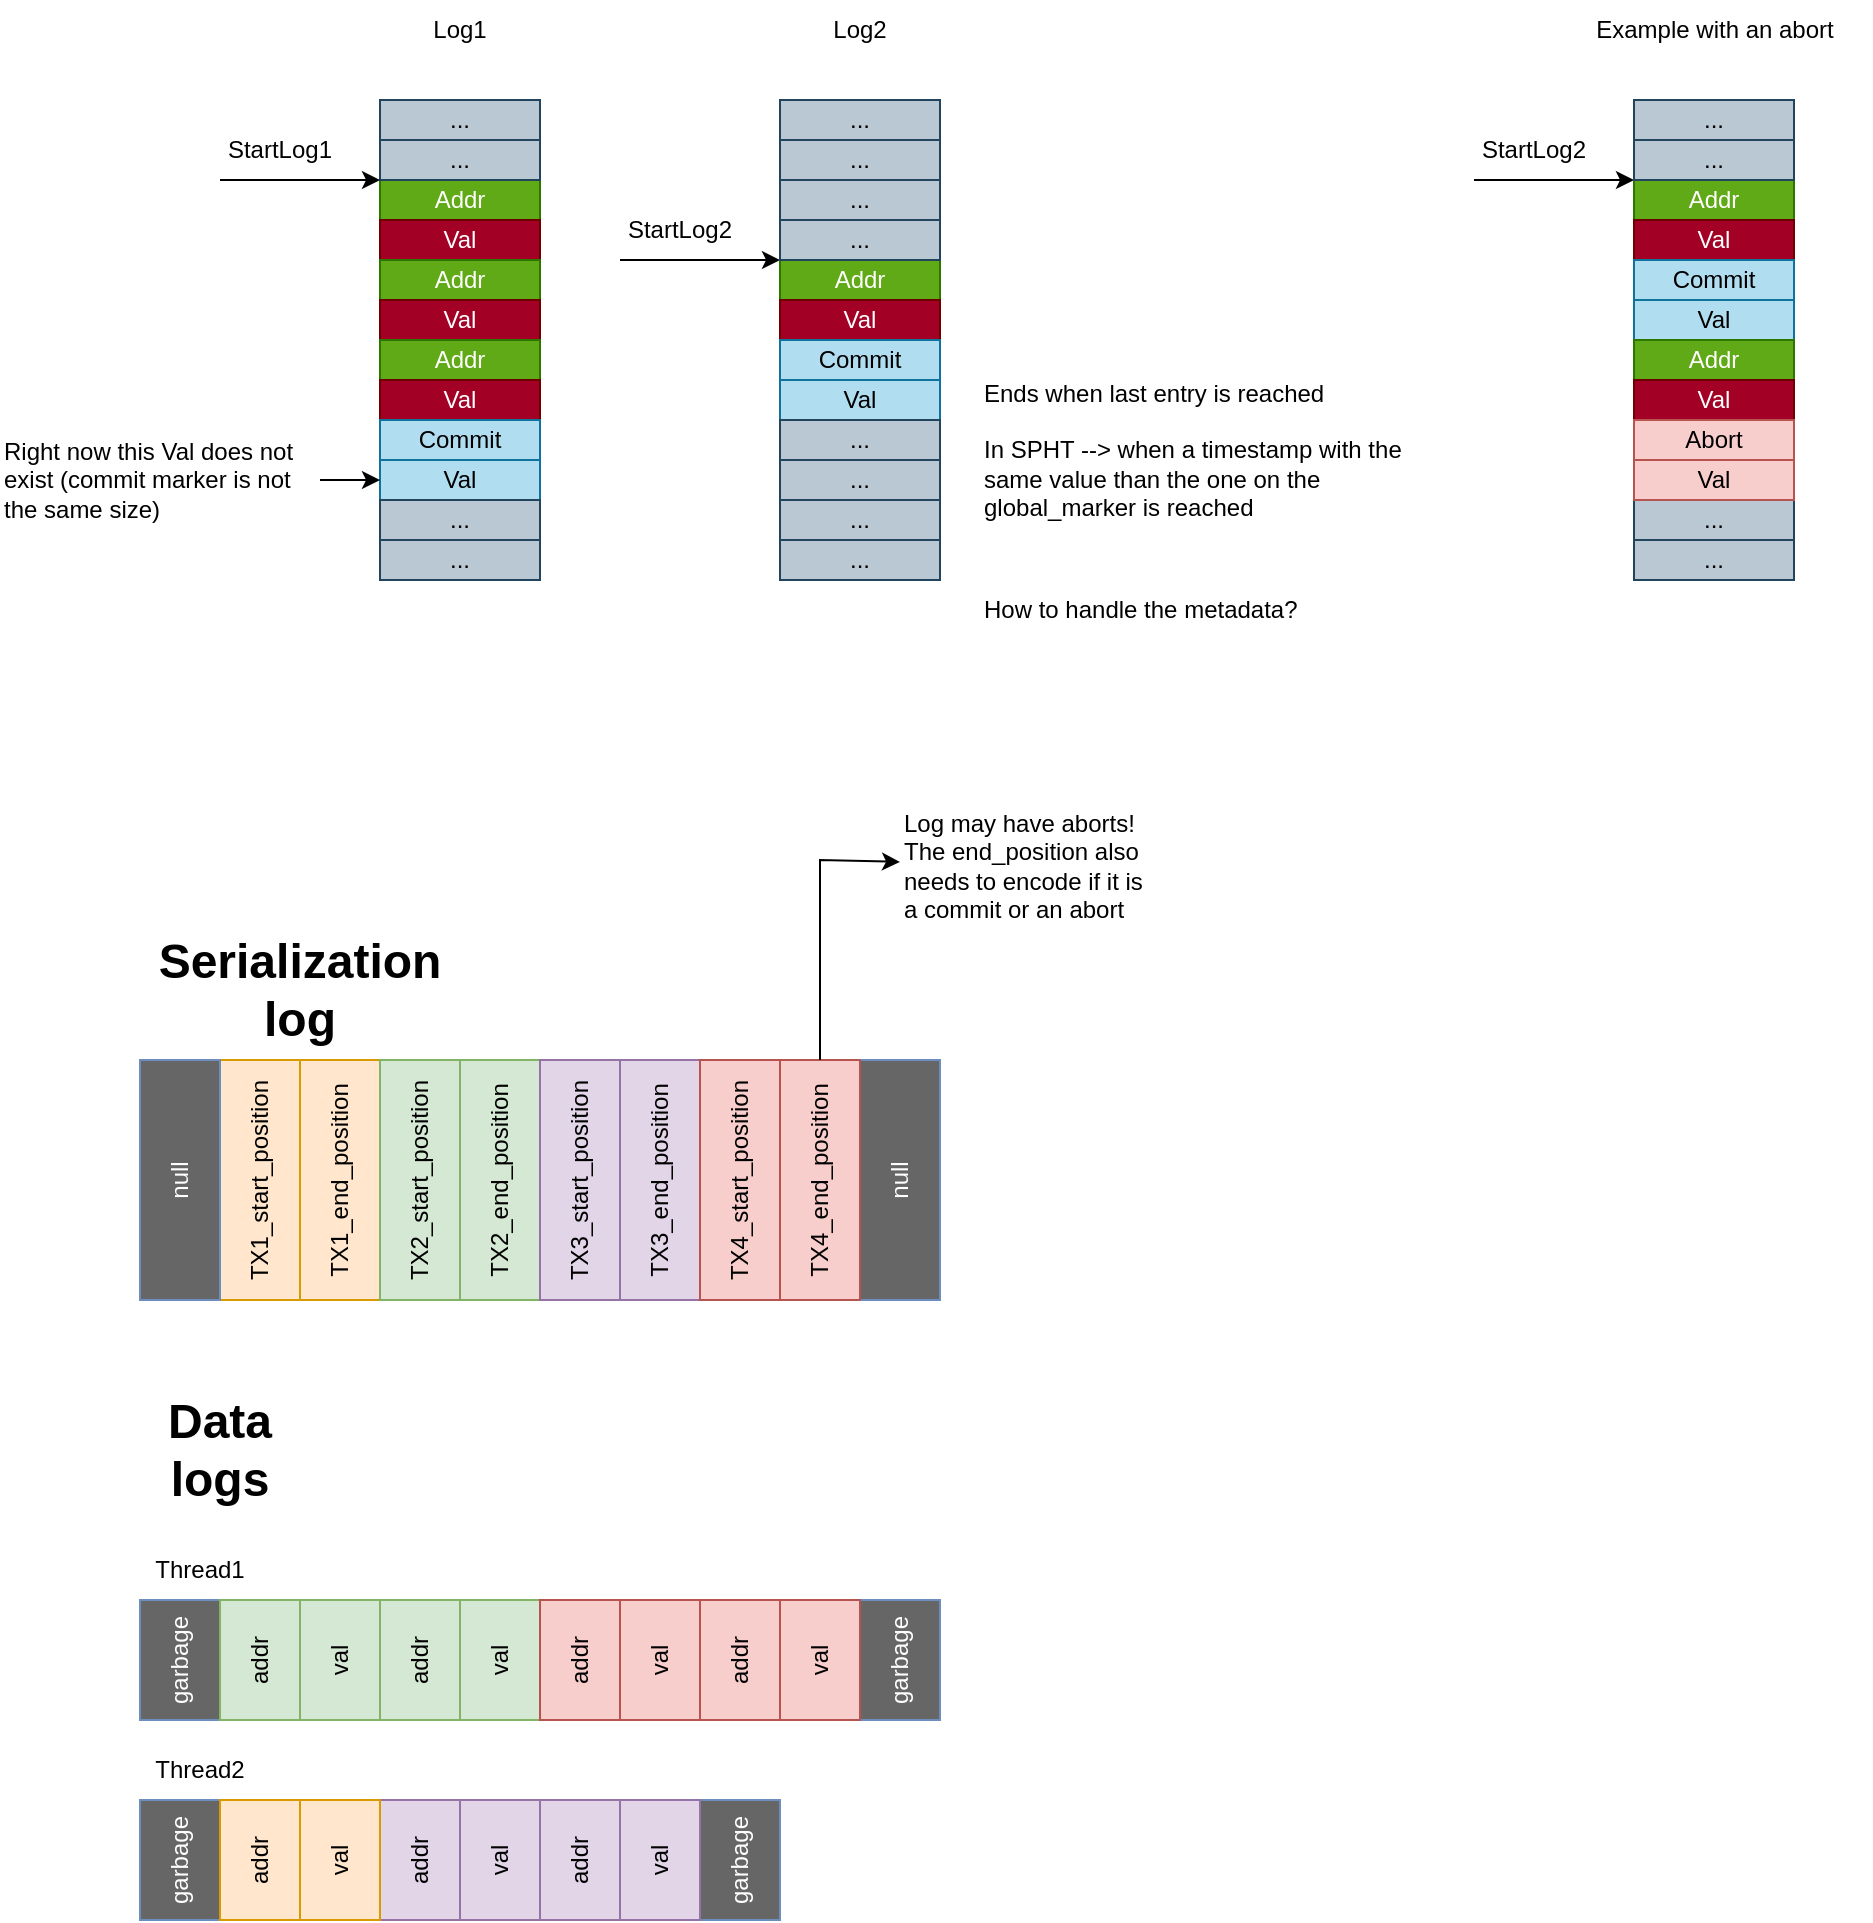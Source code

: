 <mxfile version="22.0.2" type="device">
  <diagram name="Page-1" id="jSwk2UsZK38M2BtxBd2l">
    <mxGraphModel dx="1535" dy="512" grid="1" gridSize="10" guides="1" tooltips="1" connect="1" arrows="1" fold="1" page="1" pageScale="1" pageWidth="827" pageHeight="1169" background="#ffffff" math="0" shadow="0">
      <root>
        <mxCell id="0" />
        <mxCell id="1" parent="0" />
        <mxCell id="Jv5nKYyLqeu4Lw8fR_uo-1" value="Addr" style="rounded=0;whiteSpace=wrap;html=1;fillColor=#60a917;fontColor=#ffffff;strokeColor=#2D7600;" vertex="1" parent="1">
          <mxGeometry x="120" y="320" width="80" height="20" as="geometry" />
        </mxCell>
        <mxCell id="Jv5nKYyLqeu4Lw8fR_uo-2" value="Log1" style="text;html=1;strokeColor=none;fillColor=none;align=center;verticalAlign=middle;whiteSpace=wrap;rounded=0;" vertex="1" parent="1">
          <mxGeometry x="130" y="230" width="60" height="30" as="geometry" />
        </mxCell>
        <mxCell id="Jv5nKYyLqeu4Lw8fR_uo-3" value="Log2" style="text;html=1;strokeColor=none;fillColor=none;align=center;verticalAlign=middle;whiteSpace=wrap;rounded=0;" vertex="1" parent="1">
          <mxGeometry x="330" y="230" width="60" height="30" as="geometry" />
        </mxCell>
        <mxCell id="Jv5nKYyLqeu4Lw8fR_uo-6" value="Val" style="rounded=0;whiteSpace=wrap;html=1;fillColor=#a20025;fontColor=#ffffff;strokeColor=#6F0000;" vertex="1" parent="1">
          <mxGeometry x="120" y="340" width="80" height="20" as="geometry" />
        </mxCell>
        <mxCell id="Jv5nKYyLqeu4Lw8fR_uo-7" value="Addr" style="rounded=0;whiteSpace=wrap;html=1;fillColor=#60a917;fontColor=#ffffff;strokeColor=#2D7600;" vertex="1" parent="1">
          <mxGeometry x="120" y="360" width="80" height="20" as="geometry" />
        </mxCell>
        <mxCell id="Jv5nKYyLqeu4Lw8fR_uo-8" value="Val" style="rounded=0;whiteSpace=wrap;html=1;fillColor=#a20025;fontColor=#ffffff;strokeColor=#6F0000;" vertex="1" parent="1">
          <mxGeometry x="120" y="380" width="80" height="20" as="geometry" />
        </mxCell>
        <mxCell id="Jv5nKYyLqeu4Lw8fR_uo-9" value="Addr" style="rounded=0;whiteSpace=wrap;html=1;fillColor=#60a917;fontColor=#ffffff;strokeColor=#2D7600;" vertex="1" parent="1">
          <mxGeometry x="120" y="400" width="80" height="20" as="geometry" />
        </mxCell>
        <mxCell id="Jv5nKYyLqeu4Lw8fR_uo-10" value="Val" style="rounded=0;whiteSpace=wrap;html=1;fillColor=#a20025;fontColor=#ffffff;strokeColor=#6F0000;" vertex="1" parent="1">
          <mxGeometry x="120" y="420" width="80" height="20" as="geometry" />
        </mxCell>
        <mxCell id="Jv5nKYyLqeu4Lw8fR_uo-11" value="Commit" style="rounded=0;whiteSpace=wrap;html=1;fillColor=#b1ddf0;strokeColor=#10739e;" vertex="1" parent="1">
          <mxGeometry x="120" y="440" width="80" height="20" as="geometry" />
        </mxCell>
        <mxCell id="Jv5nKYyLqeu4Lw8fR_uo-12" value="Val" style="rounded=0;whiteSpace=wrap;html=1;fillColor=#b1ddf0;strokeColor=#10739e;" vertex="1" parent="1">
          <mxGeometry x="120" y="460" width="80" height="20" as="geometry" />
        </mxCell>
        <mxCell id="Jv5nKYyLqeu4Lw8fR_uo-13" value="..." style="rounded=0;whiteSpace=wrap;html=1;fillColor=#bac8d3;strokeColor=#23445d;" vertex="1" parent="1">
          <mxGeometry x="120" y="280" width="80" height="20" as="geometry" />
        </mxCell>
        <mxCell id="Jv5nKYyLqeu4Lw8fR_uo-14" value="..." style="rounded=0;whiteSpace=wrap;html=1;fillColor=#bac8d3;strokeColor=#23445d;" vertex="1" parent="1">
          <mxGeometry x="120" y="300" width="80" height="20" as="geometry" />
        </mxCell>
        <mxCell id="Jv5nKYyLqeu4Lw8fR_uo-15" value="..." style="rounded=0;whiteSpace=wrap;html=1;fillColor=#bac8d3;strokeColor=#23445d;" vertex="1" parent="1">
          <mxGeometry x="120" y="480" width="80" height="20" as="geometry" />
        </mxCell>
        <mxCell id="Jv5nKYyLqeu4Lw8fR_uo-16" value="..." style="rounded=0;whiteSpace=wrap;html=1;fillColor=#bac8d3;strokeColor=#23445d;" vertex="1" parent="1">
          <mxGeometry x="120" y="500" width="80" height="20" as="geometry" />
        </mxCell>
        <mxCell id="Jv5nKYyLqeu4Lw8fR_uo-17" value="" style="endArrow=classic;html=1;rounded=0;" edge="1" parent="1">
          <mxGeometry width="50" height="50" relative="1" as="geometry">
            <mxPoint x="40" y="320" as="sourcePoint" />
            <mxPoint x="120" y="320" as="targetPoint" />
          </mxGeometry>
        </mxCell>
        <mxCell id="Jv5nKYyLqeu4Lw8fR_uo-18" value="StartLog1" style="text;html=1;strokeColor=none;fillColor=none;align=center;verticalAlign=middle;whiteSpace=wrap;rounded=0;" vertex="1" parent="1">
          <mxGeometry x="40" y="290" width="60" height="30" as="geometry" />
        </mxCell>
        <mxCell id="Jv5nKYyLqeu4Lw8fR_uo-21" value="Addr" style="rounded=0;whiteSpace=wrap;html=1;fillColor=#60a917;fontColor=#ffffff;strokeColor=#2D7600;" vertex="1" parent="1">
          <mxGeometry x="320" y="360" width="80" height="20" as="geometry" />
        </mxCell>
        <mxCell id="Jv5nKYyLqeu4Lw8fR_uo-22" value="Val" style="rounded=0;whiteSpace=wrap;html=1;fillColor=#a20025;fontColor=#ffffff;strokeColor=#6F0000;" vertex="1" parent="1">
          <mxGeometry x="320" y="380" width="80" height="20" as="geometry" />
        </mxCell>
        <mxCell id="Jv5nKYyLqeu4Lw8fR_uo-25" value="Commit" style="rounded=0;whiteSpace=wrap;html=1;fillColor=#b1ddf0;strokeColor=#10739e;" vertex="1" parent="1">
          <mxGeometry x="320" y="400" width="80" height="20" as="geometry" />
        </mxCell>
        <mxCell id="Jv5nKYyLqeu4Lw8fR_uo-26" value="Val" style="rounded=0;whiteSpace=wrap;html=1;fillColor=#b1ddf0;strokeColor=#10739e;" vertex="1" parent="1">
          <mxGeometry x="320" y="420" width="80" height="20" as="geometry" />
        </mxCell>
        <mxCell id="Jv5nKYyLqeu4Lw8fR_uo-27" value="..." style="rounded=0;whiteSpace=wrap;html=1;fillColor=#bac8d3;strokeColor=#23445d;" vertex="1" parent="1">
          <mxGeometry x="320" y="280" width="80" height="20" as="geometry" />
        </mxCell>
        <mxCell id="Jv5nKYyLqeu4Lw8fR_uo-28" value="..." style="rounded=0;whiteSpace=wrap;html=1;fillColor=#bac8d3;strokeColor=#23445d;" vertex="1" parent="1">
          <mxGeometry x="320" y="300" width="80" height="20" as="geometry" />
        </mxCell>
        <mxCell id="Jv5nKYyLqeu4Lw8fR_uo-29" value="..." style="rounded=0;whiteSpace=wrap;html=1;fillColor=#bac8d3;strokeColor=#23445d;" vertex="1" parent="1">
          <mxGeometry x="320" y="480" width="80" height="20" as="geometry" />
        </mxCell>
        <mxCell id="Jv5nKYyLqeu4Lw8fR_uo-30" value="..." style="rounded=0;whiteSpace=wrap;html=1;fillColor=#bac8d3;strokeColor=#23445d;" vertex="1" parent="1">
          <mxGeometry x="320" y="500" width="80" height="20" as="geometry" />
        </mxCell>
        <mxCell id="Jv5nKYyLqeu4Lw8fR_uo-31" value="" style="endArrow=classic;html=1;rounded=0;" edge="1" parent="1">
          <mxGeometry width="50" height="50" relative="1" as="geometry">
            <mxPoint x="240" y="360" as="sourcePoint" />
            <mxPoint x="320" y="360" as="targetPoint" />
          </mxGeometry>
        </mxCell>
        <mxCell id="Jv5nKYyLqeu4Lw8fR_uo-32" value="StartLog2" style="text;html=1;strokeColor=none;fillColor=none;align=center;verticalAlign=middle;whiteSpace=wrap;rounded=0;" vertex="1" parent="1">
          <mxGeometry x="240" y="330" width="60" height="30" as="geometry" />
        </mxCell>
        <mxCell id="Jv5nKYyLqeu4Lw8fR_uo-33" value="..." style="rounded=0;whiteSpace=wrap;html=1;fillColor=#bac8d3;strokeColor=#23445d;" vertex="1" parent="1">
          <mxGeometry x="320" y="320" width="80" height="20" as="geometry" />
        </mxCell>
        <mxCell id="Jv5nKYyLqeu4Lw8fR_uo-34" value="..." style="rounded=0;whiteSpace=wrap;html=1;fillColor=#bac8d3;strokeColor=#23445d;" vertex="1" parent="1">
          <mxGeometry x="320" y="340" width="80" height="20" as="geometry" />
        </mxCell>
        <mxCell id="Jv5nKYyLqeu4Lw8fR_uo-35" value="..." style="rounded=0;whiteSpace=wrap;html=1;fillColor=#bac8d3;strokeColor=#23445d;" vertex="1" parent="1">
          <mxGeometry x="320" y="440" width="80" height="20" as="geometry" />
        </mxCell>
        <mxCell id="Jv5nKYyLqeu4Lw8fR_uo-36" value="..." style="rounded=0;whiteSpace=wrap;html=1;fillColor=#bac8d3;strokeColor=#23445d;" vertex="1" parent="1">
          <mxGeometry x="320" y="460" width="80" height="20" as="geometry" />
        </mxCell>
        <mxCell id="Jv5nKYyLqeu4Lw8fR_uo-37" value="Ends when last entry is reached&lt;br&gt;&lt;br&gt;In SPHT --&amp;gt; when a timestamp with the same value than the one on the global_marker is reached" style="text;html=1;strokeColor=none;fillColor=none;align=left;verticalAlign=middle;whiteSpace=wrap;rounded=0;" vertex="1" parent="1">
          <mxGeometry x="420" y="420" width="230" height="70" as="geometry" />
        </mxCell>
        <mxCell id="Jv5nKYyLqeu4Lw8fR_uo-38" value="How to handle the metadata?" style="text;html=1;strokeColor=none;fillColor=none;align=left;verticalAlign=middle;whiteSpace=wrap;rounded=0;" vertex="1" parent="1">
          <mxGeometry x="420" y="500" width="170" height="70" as="geometry" />
        </mxCell>
        <mxCell id="Jv5nKYyLqeu4Lw8fR_uo-39" value="Serialization log" style="text;html=1;strokeColor=none;fillColor=none;align=center;verticalAlign=middle;whiteSpace=wrap;rounded=0;fontSize=24;fontStyle=1" vertex="1" parent="1">
          <mxGeometry y="690" width="160" height="70" as="geometry" />
        </mxCell>
        <mxCell id="Jv5nKYyLqeu4Lw8fR_uo-40" value="TX1_start_position" style="rounded=0;whiteSpace=wrap;html=1;horizontal=0;fillColor=#ffe6cc;strokeColor=#d79b00;" vertex="1" parent="1">
          <mxGeometry x="40" y="760" width="40" height="120" as="geometry" />
        </mxCell>
        <mxCell id="Jv5nKYyLqeu4Lw8fR_uo-41" value="TX1_end_position" style="rounded=0;whiteSpace=wrap;html=1;horizontal=0;fillColor=#ffe6cc;strokeColor=#d79b00;" vertex="1" parent="1">
          <mxGeometry x="80" y="760" width="40" height="120" as="geometry" />
        </mxCell>
        <mxCell id="Jv5nKYyLqeu4Lw8fR_uo-42" value="null" style="rounded=0;whiteSpace=wrap;html=1;horizontal=0;fillColor=#666666;strokeColor=#6c8ebf;fontColor=#FFFFFF;" vertex="1" parent="1">
          <mxGeometry y="760" width="40" height="120" as="geometry" />
        </mxCell>
        <mxCell id="Jv5nKYyLqeu4Lw8fR_uo-43" value="TX2_start_position" style="rounded=0;whiteSpace=wrap;html=1;horizontal=0;fillColor=#d5e8d4;strokeColor=#82b366;" vertex="1" parent="1">
          <mxGeometry x="120" y="760" width="40" height="120" as="geometry" />
        </mxCell>
        <mxCell id="Jv5nKYyLqeu4Lw8fR_uo-44" value="TX2_end_position" style="rounded=0;whiteSpace=wrap;html=1;horizontal=0;fillColor=#d5e8d4;strokeColor=#82b366;" vertex="1" parent="1">
          <mxGeometry x="160" y="760" width="40" height="120" as="geometry" />
        </mxCell>
        <mxCell id="Jv5nKYyLqeu4Lw8fR_uo-45" value="TX3_start_position" style="rounded=0;whiteSpace=wrap;html=1;horizontal=0;fillColor=#e1d5e7;strokeColor=#9673a6;" vertex="1" parent="1">
          <mxGeometry x="200" y="760" width="40" height="120" as="geometry" />
        </mxCell>
        <mxCell id="Jv5nKYyLqeu4Lw8fR_uo-46" value="TX3_end_position" style="rounded=0;whiteSpace=wrap;html=1;horizontal=0;fillColor=#e1d5e7;strokeColor=#9673a6;" vertex="1" parent="1">
          <mxGeometry x="240" y="760" width="40" height="120" as="geometry" />
        </mxCell>
        <mxCell id="Jv5nKYyLqeu4Lw8fR_uo-47" value="null" style="rounded=0;whiteSpace=wrap;html=1;horizontal=0;fillColor=#666666;strokeColor=#6c8ebf;fontColor=#FFFFFF;" vertex="1" parent="1">
          <mxGeometry x="360" y="760" width="40" height="120" as="geometry" />
        </mxCell>
        <mxCell id="Jv5nKYyLqeu4Lw8fR_uo-48" value="Data logs" style="text;html=1;strokeColor=none;fillColor=none;align=center;verticalAlign=middle;whiteSpace=wrap;rounded=0;fontSize=24;fontStyle=1" vertex="1" parent="1">
          <mxGeometry y="920" width="80" height="70" as="geometry" />
        </mxCell>
        <mxCell id="Jv5nKYyLqeu4Lw8fR_uo-51" value="garbage" style="rounded=0;whiteSpace=wrap;html=1;horizontal=0;fillColor=#666666;strokeColor=#6c8ebf;fontColor=#FFFFFF;" vertex="1" parent="1">
          <mxGeometry y="1030" width="40" height="60" as="geometry" />
        </mxCell>
        <mxCell id="Jv5nKYyLqeu4Lw8fR_uo-52" value="addr" style="rounded=0;whiteSpace=wrap;html=1;horizontal=0;fillColor=#d5e8d4;strokeColor=#82b366;" vertex="1" parent="1">
          <mxGeometry x="120" y="1030" width="40" height="60" as="geometry" />
        </mxCell>
        <mxCell id="Jv5nKYyLqeu4Lw8fR_uo-53" value="val" style="rounded=0;whiteSpace=wrap;html=1;horizontal=0;fillColor=#d5e8d4;strokeColor=#82b366;" vertex="1" parent="1">
          <mxGeometry x="160" y="1030" width="40" height="60" as="geometry" />
        </mxCell>
        <mxCell id="Jv5nKYyLqeu4Lw8fR_uo-56" value="garbage" style="rounded=0;whiteSpace=wrap;html=1;horizontal=0;fillColor=#666666;strokeColor=#6c8ebf;fontColor=#FFFFFF;" vertex="1" parent="1">
          <mxGeometry x="360" y="1030" width="40" height="60" as="geometry" />
        </mxCell>
        <mxCell id="Jv5nKYyLqeu4Lw8fR_uo-57" value="addr" style="rounded=0;whiteSpace=wrap;html=1;horizontal=0;fillColor=#d5e8d4;strokeColor=#82b366;" vertex="1" parent="1">
          <mxGeometry x="40" y="1030" width="40" height="60" as="geometry" />
        </mxCell>
        <mxCell id="Jv5nKYyLqeu4Lw8fR_uo-58" value="val" style="rounded=0;whiteSpace=wrap;html=1;horizontal=0;fillColor=#d5e8d4;strokeColor=#82b366;" vertex="1" parent="1">
          <mxGeometry x="80" y="1030" width="40" height="60" as="geometry" />
        </mxCell>
        <mxCell id="Jv5nKYyLqeu4Lw8fR_uo-59" value="addr" style="rounded=0;whiteSpace=wrap;html=1;horizontal=0;fillColor=#f8cecc;strokeColor=#b85450;" vertex="1" parent="1">
          <mxGeometry x="200" y="1030" width="40" height="60" as="geometry" />
        </mxCell>
        <mxCell id="Jv5nKYyLqeu4Lw8fR_uo-60" value="val" style="rounded=0;whiteSpace=wrap;html=1;horizontal=0;fillColor=#f8cecc;strokeColor=#b85450;" vertex="1" parent="1">
          <mxGeometry x="240" y="1030" width="40" height="60" as="geometry" />
        </mxCell>
        <mxCell id="Jv5nKYyLqeu4Lw8fR_uo-61" value="garbage" style="rounded=0;whiteSpace=wrap;html=1;horizontal=0;fillColor=#666666;strokeColor=#6c8ebf;fontColor=#FFFFFF;" vertex="1" parent="1">
          <mxGeometry y="1130" width="40" height="60" as="geometry" />
        </mxCell>
        <mxCell id="Jv5nKYyLqeu4Lw8fR_uo-62" value="addr" style="rounded=0;whiteSpace=wrap;html=1;horizontal=0;fillColor=#e1d5e7;strokeColor=#9673a6;" vertex="1" parent="1">
          <mxGeometry x="120" y="1130" width="40" height="60" as="geometry" />
        </mxCell>
        <mxCell id="Jv5nKYyLqeu4Lw8fR_uo-63" value="val" style="rounded=0;whiteSpace=wrap;html=1;horizontal=0;fillColor=#e1d5e7;strokeColor=#9673a6;" vertex="1" parent="1">
          <mxGeometry x="160" y="1130" width="40" height="60" as="geometry" />
        </mxCell>
        <mxCell id="Jv5nKYyLqeu4Lw8fR_uo-64" value="garbage" style="rounded=0;whiteSpace=wrap;html=1;horizontal=0;fillColor=#666666;strokeColor=#6c8ebf;fontColor=#FFFFFF;" vertex="1" parent="1">
          <mxGeometry x="280" y="1130" width="40" height="60" as="geometry" />
        </mxCell>
        <mxCell id="Jv5nKYyLqeu4Lw8fR_uo-65" value="addr" style="rounded=0;whiteSpace=wrap;html=1;horizontal=0;fillColor=#ffe6cc;strokeColor=#d79b00;" vertex="1" parent="1">
          <mxGeometry x="40" y="1130" width="40" height="60" as="geometry" />
        </mxCell>
        <mxCell id="Jv5nKYyLqeu4Lw8fR_uo-66" value="val" style="rounded=0;whiteSpace=wrap;html=1;horizontal=0;fillColor=#ffe6cc;strokeColor=#d79b00;" vertex="1" parent="1">
          <mxGeometry x="80" y="1130" width="40" height="60" as="geometry" />
        </mxCell>
        <mxCell id="Jv5nKYyLqeu4Lw8fR_uo-67" value="addr" style="rounded=0;whiteSpace=wrap;html=1;horizontal=0;fillColor=#e1d5e7;strokeColor=#9673a6;" vertex="1" parent="1">
          <mxGeometry x="200" y="1130" width="40" height="60" as="geometry" />
        </mxCell>
        <mxCell id="Jv5nKYyLqeu4Lw8fR_uo-68" value="val" style="rounded=0;whiteSpace=wrap;html=1;horizontal=0;fillColor=#e1d5e7;strokeColor=#9673a6;" vertex="1" parent="1">
          <mxGeometry x="240" y="1130" width="40" height="60" as="geometry" />
        </mxCell>
        <mxCell id="Jv5nKYyLqeu4Lw8fR_uo-69" value="Thread1" style="text;html=1;strokeColor=none;fillColor=none;align=center;verticalAlign=middle;whiteSpace=wrap;rounded=0;" vertex="1" parent="1">
          <mxGeometry y="1000" width="60" height="30" as="geometry" />
        </mxCell>
        <mxCell id="Jv5nKYyLqeu4Lw8fR_uo-70" value="Thread2" style="text;html=1;strokeColor=none;fillColor=none;align=center;verticalAlign=middle;whiteSpace=wrap;rounded=0;" vertex="1" parent="1">
          <mxGeometry y="1100" width="60" height="30" as="geometry" />
        </mxCell>
        <mxCell id="Jv5nKYyLqeu4Lw8fR_uo-71" value="addr" style="rounded=0;whiteSpace=wrap;html=1;horizontal=0;fillColor=#f8cecc;strokeColor=#b85450;" vertex="1" parent="1">
          <mxGeometry x="280" y="1030" width="40" height="60" as="geometry" />
        </mxCell>
        <mxCell id="Jv5nKYyLqeu4Lw8fR_uo-72" value="val" style="rounded=0;whiteSpace=wrap;html=1;horizontal=0;fillColor=#f8cecc;strokeColor=#b85450;" vertex="1" parent="1">
          <mxGeometry x="320" y="1030" width="40" height="60" as="geometry" />
        </mxCell>
        <mxCell id="Jv5nKYyLqeu4Lw8fR_uo-73" value="TX4_start_position" style="rounded=0;whiteSpace=wrap;html=1;horizontal=0;fillColor=#f8cecc;strokeColor=#b85450;" vertex="1" parent="1">
          <mxGeometry x="280" y="760" width="40" height="120" as="geometry" />
        </mxCell>
        <mxCell id="Jv5nKYyLqeu4Lw8fR_uo-74" value="TX4_end_position" style="rounded=0;whiteSpace=wrap;html=1;horizontal=0;fillColor=#f8cecc;strokeColor=#b85450;" vertex="1" parent="1">
          <mxGeometry x="320" y="760" width="40" height="120" as="geometry" />
        </mxCell>
        <mxCell id="Jv5nKYyLqeu4Lw8fR_uo-75" value="Addr" style="rounded=0;whiteSpace=wrap;html=1;fillColor=#60a917;fontColor=#ffffff;strokeColor=#2D7600;" vertex="1" parent="1">
          <mxGeometry x="747" y="320" width="80" height="20" as="geometry" />
        </mxCell>
        <mxCell id="Jv5nKYyLqeu4Lw8fR_uo-76" value="Val" style="rounded=0;whiteSpace=wrap;html=1;fillColor=#a20025;fontColor=#ffffff;strokeColor=#6F0000;" vertex="1" parent="1">
          <mxGeometry x="747" y="340" width="80" height="20" as="geometry" />
        </mxCell>
        <mxCell id="Jv5nKYyLqeu4Lw8fR_uo-77" value="Commit" style="rounded=0;whiteSpace=wrap;html=1;fillColor=#b1ddf0;strokeColor=#10739e;" vertex="1" parent="1">
          <mxGeometry x="747" y="360" width="80" height="20" as="geometry" />
        </mxCell>
        <mxCell id="Jv5nKYyLqeu4Lw8fR_uo-78" value="Val" style="rounded=0;whiteSpace=wrap;html=1;fillColor=#b1ddf0;strokeColor=#10739e;" vertex="1" parent="1">
          <mxGeometry x="747" y="380" width="80" height="20" as="geometry" />
        </mxCell>
        <mxCell id="Jv5nKYyLqeu4Lw8fR_uo-81" value="..." style="rounded=0;whiteSpace=wrap;html=1;fillColor=#bac8d3;strokeColor=#23445d;" vertex="1" parent="1">
          <mxGeometry x="747" y="480" width="80" height="20" as="geometry" />
        </mxCell>
        <mxCell id="Jv5nKYyLqeu4Lw8fR_uo-82" value="..." style="rounded=0;whiteSpace=wrap;html=1;fillColor=#bac8d3;strokeColor=#23445d;" vertex="1" parent="1">
          <mxGeometry x="747" y="500" width="80" height="20" as="geometry" />
        </mxCell>
        <mxCell id="Jv5nKYyLqeu4Lw8fR_uo-83" value="" style="endArrow=classic;html=1;rounded=0;" edge="1" parent="1">
          <mxGeometry width="50" height="50" relative="1" as="geometry">
            <mxPoint x="667" y="320" as="sourcePoint" />
            <mxPoint x="747" y="320" as="targetPoint" />
          </mxGeometry>
        </mxCell>
        <mxCell id="Jv5nKYyLqeu4Lw8fR_uo-84" value="StartLog2" style="text;html=1;strokeColor=none;fillColor=none;align=center;verticalAlign=middle;whiteSpace=wrap;rounded=0;" vertex="1" parent="1">
          <mxGeometry x="667" y="290" width="60" height="30" as="geometry" />
        </mxCell>
        <mxCell id="Jv5nKYyLqeu4Lw8fR_uo-85" value="..." style="rounded=0;whiteSpace=wrap;html=1;fillColor=#bac8d3;strokeColor=#23445d;" vertex="1" parent="1">
          <mxGeometry x="747" y="280" width="80" height="20" as="geometry" />
        </mxCell>
        <mxCell id="Jv5nKYyLqeu4Lw8fR_uo-86" value="..." style="rounded=0;whiteSpace=wrap;html=1;fillColor=#bac8d3;strokeColor=#23445d;" vertex="1" parent="1">
          <mxGeometry x="747" y="300" width="80" height="20" as="geometry" />
        </mxCell>
        <mxCell id="Jv5nKYyLqeu4Lw8fR_uo-89" value="Addr" style="rounded=0;whiteSpace=wrap;html=1;fillColor=#60a917;fontColor=#ffffff;strokeColor=#2D7600;" vertex="1" parent="1">
          <mxGeometry x="747" y="400" width="80" height="20" as="geometry" />
        </mxCell>
        <mxCell id="Jv5nKYyLqeu4Lw8fR_uo-90" value="Val" style="rounded=0;whiteSpace=wrap;html=1;fillColor=#a20025;fontColor=#ffffff;strokeColor=#6F0000;" vertex="1" parent="1">
          <mxGeometry x="747" y="420" width="80" height="20" as="geometry" />
        </mxCell>
        <mxCell id="Jv5nKYyLqeu4Lw8fR_uo-91" value="Abort" style="rounded=0;whiteSpace=wrap;html=1;fillColor=#f8cecc;strokeColor=#b85450;" vertex="1" parent="1">
          <mxGeometry x="747" y="440" width="80" height="20" as="geometry" />
        </mxCell>
        <mxCell id="Jv5nKYyLqeu4Lw8fR_uo-92" value="Val" style="rounded=0;whiteSpace=wrap;html=1;fillColor=#f8cecc;strokeColor=#b85450;" vertex="1" parent="1">
          <mxGeometry x="747" y="460" width="80" height="20" as="geometry" />
        </mxCell>
        <mxCell id="Jv5nKYyLqeu4Lw8fR_uo-93" value="Example with an abort" style="text;html=1;strokeColor=none;fillColor=none;align=center;verticalAlign=middle;whiteSpace=wrap;rounded=0;" vertex="1" parent="1">
          <mxGeometry x="708.5" y="230" width="157" height="30" as="geometry" />
        </mxCell>
        <mxCell id="Jv5nKYyLqeu4Lw8fR_uo-94" value="" style="endArrow=classic;html=1;rounded=0;exitX=0.5;exitY=0;exitDx=0;exitDy=0;" edge="1" parent="1" source="Jv5nKYyLqeu4Lw8fR_uo-74" target="Jv5nKYyLqeu4Lw8fR_uo-95">
          <mxGeometry width="50" height="50" relative="1" as="geometry">
            <mxPoint x="510" y="930" as="sourcePoint" />
            <mxPoint x="480" y="660" as="targetPoint" />
            <Array as="points">
              <mxPoint x="340" y="660" />
            </Array>
          </mxGeometry>
        </mxCell>
        <mxCell id="Jv5nKYyLqeu4Lw8fR_uo-95" value="Log may have aborts!&lt;br&gt;The end_position also needs to encode if it is a commit or an abort" style="text;html=1;strokeColor=none;fillColor=none;align=left;verticalAlign=middle;whiteSpace=wrap;rounded=0;" vertex="1" parent="1">
          <mxGeometry x="380" y="620" width="130" height="85" as="geometry" />
        </mxCell>
        <mxCell id="Jv5nKYyLqeu4Lw8fR_uo-96" value="" style="endArrow=classic;html=1;rounded=0;entryX=0;entryY=0.5;entryDx=0;entryDy=0;" edge="1" parent="1" source="Jv5nKYyLqeu4Lw8fR_uo-97" target="Jv5nKYyLqeu4Lw8fR_uo-12">
          <mxGeometry width="50" height="50" relative="1" as="geometry">
            <mxPoint x="70" y="470" as="sourcePoint" />
            <mxPoint x="60" y="445" as="targetPoint" />
          </mxGeometry>
        </mxCell>
        <mxCell id="Jv5nKYyLqeu4Lw8fR_uo-97" value="Right now this Val does not exist (commit marker is not the same size)" style="text;html=1;strokeColor=none;fillColor=none;align=left;verticalAlign=middle;whiteSpace=wrap;rounded=0;" vertex="1" parent="1">
          <mxGeometry x="-70" y="442.5" width="160" height="55" as="geometry" />
        </mxCell>
      </root>
    </mxGraphModel>
  </diagram>
</mxfile>
